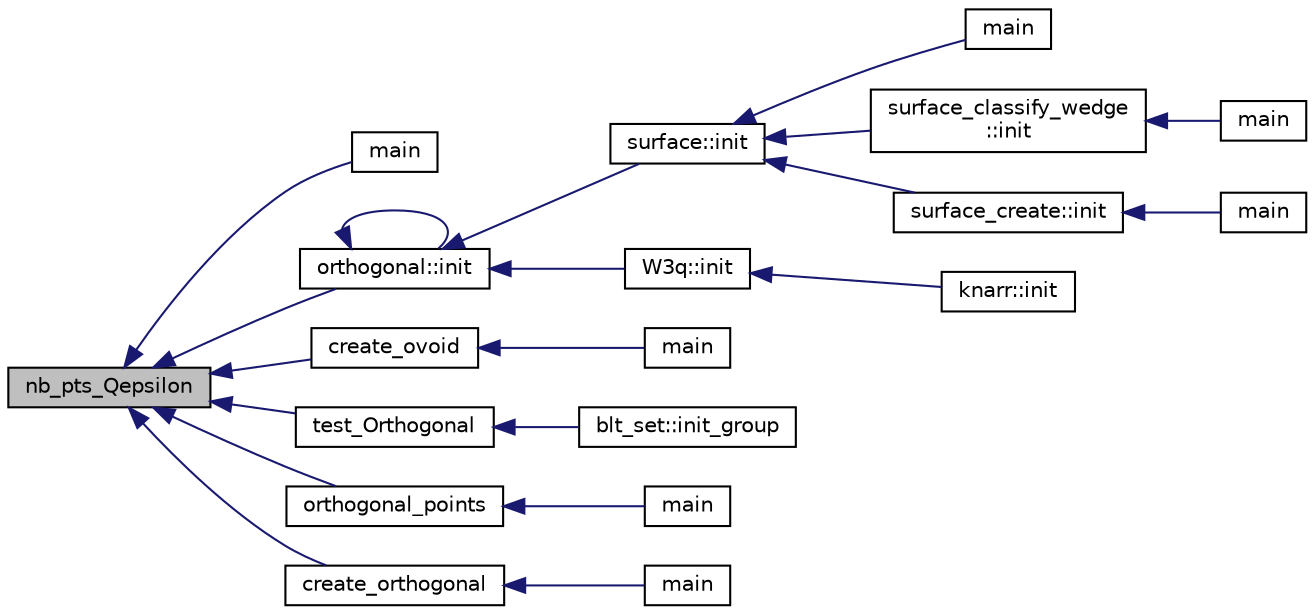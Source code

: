 digraph "nb_pts_Qepsilon"
{
  edge [fontname="Helvetica",fontsize="10",labelfontname="Helvetica",labelfontsize="10"];
  node [fontname="Helvetica",fontsize="10",shape=record];
  rankdir="LR";
  Node9900 [label="nb_pts_Qepsilon",height=0.2,width=0.4,color="black", fillcolor="grey75", style="filled", fontcolor="black"];
  Node9900 -> Node9901 [dir="back",color="midnightblue",fontsize="10",style="solid",fontname="Helvetica"];
  Node9901 [label="main",height=0.2,width=0.4,color="black", fillcolor="white", style="filled",URL="$d1/d15/apps_2combinatorics_2orthogonal_8_c.html#a3c04138a5bfe5d72780bb7e82a18e627"];
  Node9900 -> Node9902 [dir="back",color="midnightblue",fontsize="10",style="solid",fontname="Helvetica"];
  Node9902 [label="orthogonal::init",height=0.2,width=0.4,color="black", fillcolor="white", style="filled",URL="$d7/daa/classorthogonal.html#a8bd53ba30f34ac50889503f0f3ef6deb"];
  Node9902 -> Node9902 [dir="back",color="midnightblue",fontsize="10",style="solid",fontname="Helvetica"];
  Node9902 -> Node9903 [dir="back",color="midnightblue",fontsize="10",style="solid",fontname="Helvetica"];
  Node9903 [label="surface::init",height=0.2,width=0.4,color="black", fillcolor="white", style="filled",URL="$d5/d88/classsurface.html#a90570b0ca6ab02988159f2c40cb27308"];
  Node9903 -> Node9904 [dir="back",color="midnightblue",fontsize="10",style="solid",fontname="Helvetica"];
  Node9904 [label="main",height=0.2,width=0.4,color="black", fillcolor="white", style="filled",URL="$d6/dc3/arc__lifting__main_8_c.html#a217dbf8b442f20279ea00b898af96f52"];
  Node9903 -> Node9905 [dir="back",color="midnightblue",fontsize="10",style="solid",fontname="Helvetica"];
  Node9905 [label="surface_classify_wedge\l::init",height=0.2,width=0.4,color="black", fillcolor="white", style="filled",URL="$d7/d5c/classsurface__classify__wedge.html#a43302106663b307aa8274a5112a7010a"];
  Node9905 -> Node9906 [dir="back",color="midnightblue",fontsize="10",style="solid",fontname="Helvetica"];
  Node9906 [label="main",height=0.2,width=0.4,color="black", fillcolor="white", style="filled",URL="$df/df8/surface__classify_8_c.html#a217dbf8b442f20279ea00b898af96f52"];
  Node9903 -> Node9907 [dir="back",color="midnightblue",fontsize="10",style="solid",fontname="Helvetica"];
  Node9907 [label="surface_create::init",height=0.2,width=0.4,color="black", fillcolor="white", style="filled",URL="$de/da4/classsurface__create.html#ab0db5c12825f778e3caf8aa4da02eb06"];
  Node9907 -> Node9908 [dir="back",color="midnightblue",fontsize="10",style="solid",fontname="Helvetica"];
  Node9908 [label="main",height=0.2,width=0.4,color="black", fillcolor="white", style="filled",URL="$d2/dfa/create__surface__main_8_c.html#a217dbf8b442f20279ea00b898af96f52"];
  Node9902 -> Node9909 [dir="back",color="midnightblue",fontsize="10",style="solid",fontname="Helvetica"];
  Node9909 [label="W3q::init",height=0.2,width=0.4,color="black", fillcolor="white", style="filled",URL="$de/d2c/class_w3q.html#a215fe070895a4915537fcb1bfba4f777"];
  Node9909 -> Node9910 [dir="back",color="midnightblue",fontsize="10",style="solid",fontname="Helvetica"];
  Node9910 [label="knarr::init",height=0.2,width=0.4,color="black", fillcolor="white", style="filled",URL="$d7/de5/classknarr.html#a1e25f28aeec8f316cc0ce81eb89e670e"];
  Node9900 -> Node9911 [dir="back",color="midnightblue",fontsize="10",style="solid",fontname="Helvetica"];
  Node9911 [label="create_ovoid",height=0.2,width=0.4,color="black", fillcolor="white", style="filled",URL="$d9/dbf/projective__space_2ovoid_8_c.html#a812088e2c64cb8a0834e9eacae4b92a6"];
  Node9911 -> Node9912 [dir="back",color="midnightblue",fontsize="10",style="solid",fontname="Helvetica"];
  Node9912 [label="main",height=0.2,width=0.4,color="black", fillcolor="white", style="filled",URL="$d9/dbf/projective__space_2ovoid_8_c.html#a3c04138a5bfe5d72780bb7e82a18e627"];
  Node9900 -> Node9913 [dir="back",color="midnightblue",fontsize="10",style="solid",fontname="Helvetica"];
  Node9913 [label="test_Orthogonal",height=0.2,width=0.4,color="black", fillcolor="white", style="filled",URL="$db/da0/lib_2foundations_2geometry_2orthogonal__points_8_c.html#a071f90f8a33649e2d4a8f5c9a401a4f4"];
  Node9913 -> Node9914 [dir="back",color="midnightblue",fontsize="10",style="solid",fontname="Helvetica"];
  Node9914 [label="blt_set::init_group",height=0.2,width=0.4,color="black", fillcolor="white", style="filled",URL="$d1/d3d/classblt__set.html#a9e5aede3bbac6f5e1dd31a8965bba200"];
  Node9900 -> Node9915 [dir="back",color="midnightblue",fontsize="10",style="solid",fontname="Helvetica"];
  Node9915 [label="orthogonal_points",height=0.2,width=0.4,color="black", fillcolor="white", style="filled",URL="$d7/d83/points_8_c.html#a2a86a595e599aecd619f0046595252e4"];
  Node9915 -> Node9916 [dir="back",color="midnightblue",fontsize="10",style="solid",fontname="Helvetica"];
  Node9916 [label="main",height=0.2,width=0.4,color="black", fillcolor="white", style="filled",URL="$d7/d83/points_8_c.html#a3c04138a5bfe5d72780bb7e82a18e627"];
  Node9900 -> Node9917 [dir="back",color="midnightblue",fontsize="10",style="solid",fontname="Helvetica"];
  Node9917 [label="create_orthogonal",height=0.2,width=0.4,color="black", fillcolor="white", style="filled",URL="$d4/d67/geometry_8h.html#af56e0787251ddb889edb236e423aff02"];
  Node9917 -> Node9918 [dir="back",color="midnightblue",fontsize="10",style="solid",fontname="Helvetica"];
  Node9918 [label="main",height=0.2,width=0.4,color="black", fillcolor="white", style="filled",URL="$d4/d6e/make__something_8_c.html#a217dbf8b442f20279ea00b898af96f52"];
}

